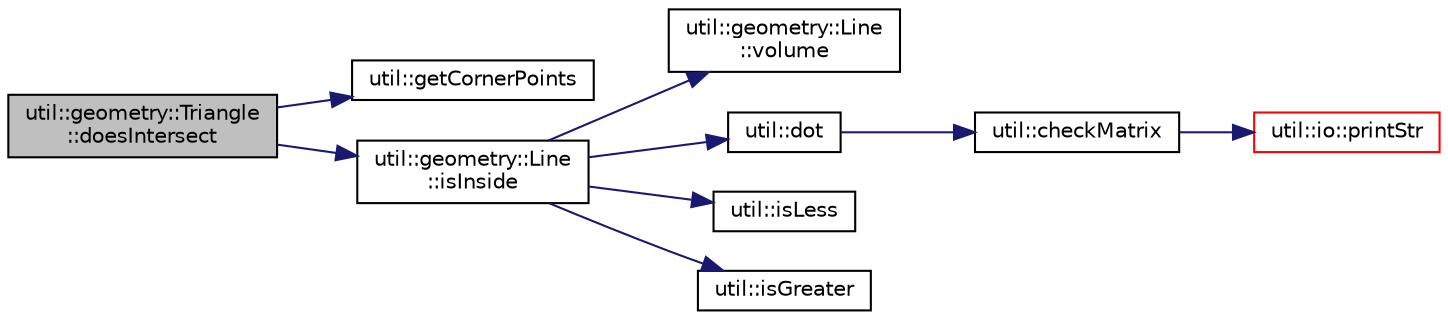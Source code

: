digraph "util::geometry::Triangle::doesIntersect"
{
  edge [fontname="Helvetica",fontsize="10",labelfontname="Helvetica",labelfontsize="10"];
  node [fontname="Helvetica",fontsize="10",shape=record];
  rankdir="LR";
  Node22 [label="util::geometry::Triangle\l::doesIntersect",height=0.2,width=0.4,color="black", fillcolor="grey75", style="filled", fontcolor="black"];
  Node22 -> Node23 [color="midnightblue",fontsize="10",style="solid",fontname="Helvetica"];
  Node23 [label="util::getCornerPoints",height=0.2,width=0.4,color="black", fillcolor="white", style="filled",URL="$namespaceutil.html#a5a54fd6f6720dd75956e3ce06b814ad6",tooltip="Returns all corner points in the box. "];
  Node22 -> Node24 [color="midnightblue",fontsize="10",style="solid",fontname="Helvetica"];
  Node24 [label="util::geometry::Line\l::isInside",height=0.2,width=0.4,color="black", fillcolor="white", style="filled",URL="$classutil_1_1geometry_1_1Line.html#af3222bd1791a4d8fa102f4096dc2ca3c",tooltip="Checks if point is inside this object. "];
  Node24 -> Node25 [color="midnightblue",fontsize="10",style="solid",fontname="Helvetica"];
  Node25 [label="util::geometry::Line\l::volume",height=0.2,width=0.4,color="black", fillcolor="white", style="filled",URL="$classutil_1_1geometry_1_1Line.html#aacb71bc8ad7cc3481c4db221ca8a13bc",tooltip="Computes the area of the rectangle. "];
  Node24 -> Node26 [color="midnightblue",fontsize="10",style="solid",fontname="Helvetica"];
  Node26 [label="util::dot",height=0.2,width=0.4,color="black", fillcolor="white", style="filled",URL="$namespaceutil.html#af081eb7d4934835d9c45b39b025ef5c9",tooltip="Computes the dot product between matrix and vector. "];
  Node26 -> Node27 [color="midnightblue",fontsize="10",style="solid",fontname="Helvetica"];
  Node27 [label="util::checkMatrix",height=0.2,width=0.4,color="black", fillcolor="white", style="filled",URL="$namespaceutil.html#ae4a8ddcdd832032df5a6dfc33cd95db4",tooltip="Checks matrix. "];
  Node27 -> Node28 [color="midnightblue",fontsize="10",style="solid",fontname="Helvetica"];
  Node28 [label="util::io::printStr",height=0.2,width=0.4,color="red", fillcolor="white", style="filled",URL="$namespaceutil_1_1io.html#a1c93ac0c8a7bf4145a5358e205fa2d33",tooltip="Returns formatted string for output. "];
  Node24 -> Node30 [color="midnightblue",fontsize="10",style="solid",fontname="Helvetica"];
  Node30 [label="util::isLess",height=0.2,width=0.4,color="black", fillcolor="white", style="filled",URL="$namespaceutil.html#a868a26599b6b844d08d30063ac898319",tooltip="Returns true if a < b. "];
  Node24 -> Node31 [color="midnightblue",fontsize="10",style="solid",fontname="Helvetica"];
  Node31 [label="util::isGreater",height=0.2,width=0.4,color="black", fillcolor="white", style="filled",URL="$namespaceutil.html#a227b5f8acbd7a403a033663c8893d631",tooltip="Returns true if a > b. "];
}
